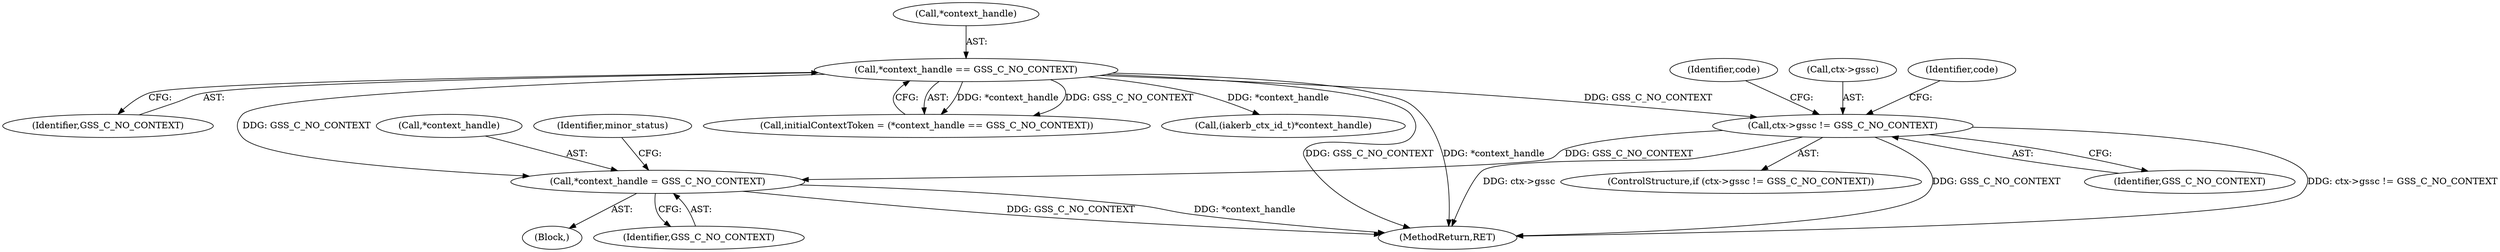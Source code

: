 digraph "0_krb5_e04f0283516e80d2f93366e0d479d13c9b5c8c2a_1@pointer" {
"1000299" [label="(Call,*context_handle = GSS_C_NO_CONTEXT)"];
"1000123" [label="(Call,*context_handle == GSS_C_NO_CONTEXT)"];
"1000153" [label="(Call,ctx->gssc != GSS_C_NO_CONTEXT)"];
"1000144" [label="(Call,(iakerb_ctx_id_t)*context_handle)"];
"1000300" [label="(Call,*context_handle)"];
"1000152" [label="(ControlStructure,if (ctx->gssc != GSS_C_NO_CONTEXT))"];
"1000126" [label="(Identifier,GSS_C_NO_CONTEXT)"];
"1000154" [label="(Call,ctx->gssc)"];
"1000302" [label="(Identifier,GSS_C_NO_CONTEXT)"];
"1000123" [label="(Call,*context_handle == GSS_C_NO_CONTEXT)"];
"1000121" [label="(Call,initialContextToken = (*context_handle == GSS_C_NO_CONTEXT))"];
"1000124" [label="(Call,*context_handle)"];
"1000299" [label="(Call,*context_handle = GSS_C_NO_CONTEXT)"];
"1000157" [label="(Identifier,GSS_C_NO_CONTEXT)"];
"1000153" [label="(Call,ctx->gssc != GSS_C_NO_CONTEXT)"];
"1000305" [label="(Identifier,minor_status)"];
"1000167" [label="(Identifier,code)"];
"1000309" [label="(MethodReturn,RET)"];
"1000160" [label="(Identifier,code)"];
"1000296" [label="(Block,)"];
"1000299" -> "1000296"  [label="AST: "];
"1000299" -> "1000302"  [label="CFG: "];
"1000300" -> "1000299"  [label="AST: "];
"1000302" -> "1000299"  [label="AST: "];
"1000305" -> "1000299"  [label="CFG: "];
"1000299" -> "1000309"  [label="DDG: GSS_C_NO_CONTEXT"];
"1000299" -> "1000309"  [label="DDG: *context_handle"];
"1000123" -> "1000299"  [label="DDG: GSS_C_NO_CONTEXT"];
"1000153" -> "1000299"  [label="DDG: GSS_C_NO_CONTEXT"];
"1000123" -> "1000121"  [label="AST: "];
"1000123" -> "1000126"  [label="CFG: "];
"1000124" -> "1000123"  [label="AST: "];
"1000126" -> "1000123"  [label="AST: "];
"1000121" -> "1000123"  [label="CFG: "];
"1000123" -> "1000309"  [label="DDG: GSS_C_NO_CONTEXT"];
"1000123" -> "1000309"  [label="DDG: *context_handle"];
"1000123" -> "1000121"  [label="DDG: *context_handle"];
"1000123" -> "1000121"  [label="DDG: GSS_C_NO_CONTEXT"];
"1000123" -> "1000144"  [label="DDG: *context_handle"];
"1000123" -> "1000153"  [label="DDG: GSS_C_NO_CONTEXT"];
"1000153" -> "1000152"  [label="AST: "];
"1000153" -> "1000157"  [label="CFG: "];
"1000154" -> "1000153"  [label="AST: "];
"1000157" -> "1000153"  [label="AST: "];
"1000160" -> "1000153"  [label="CFG: "];
"1000167" -> "1000153"  [label="CFG: "];
"1000153" -> "1000309"  [label="DDG: GSS_C_NO_CONTEXT"];
"1000153" -> "1000309"  [label="DDG: ctx->gssc != GSS_C_NO_CONTEXT"];
"1000153" -> "1000309"  [label="DDG: ctx->gssc"];
}
